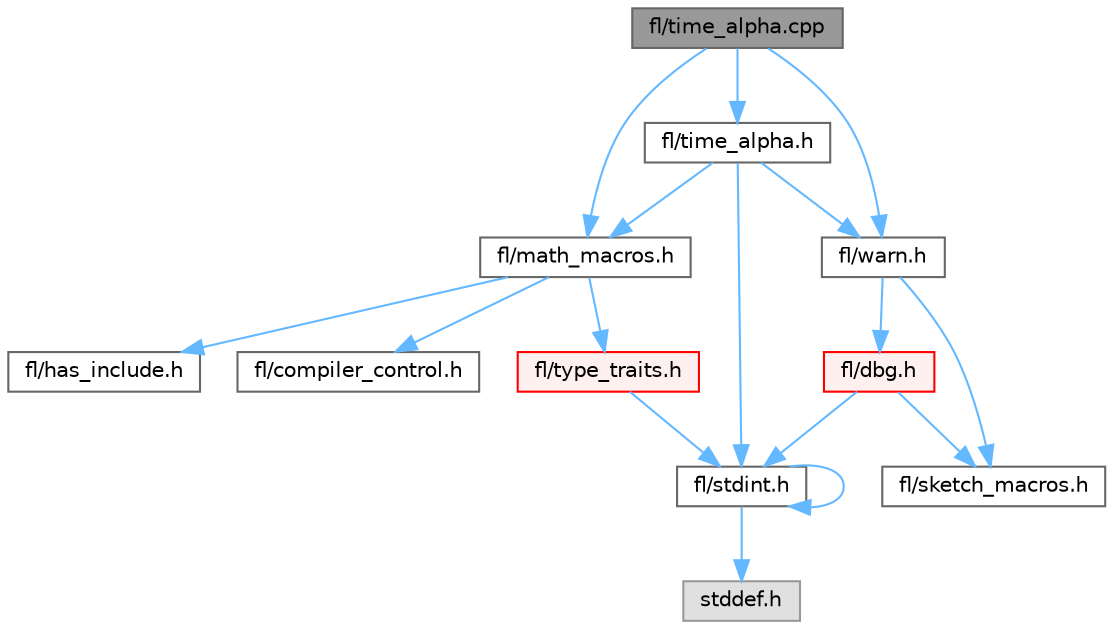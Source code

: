digraph "fl/time_alpha.cpp"
{
 // INTERACTIVE_SVG=YES
 // LATEX_PDF_SIZE
  bgcolor="transparent";
  edge [fontname=Helvetica,fontsize=10,labelfontname=Helvetica,labelfontsize=10];
  node [fontname=Helvetica,fontsize=10,shape=box,height=0.2,width=0.4];
  Node1 [id="Node000001",label="fl/time_alpha.cpp",height=0.2,width=0.4,color="gray40", fillcolor="grey60", style="filled", fontcolor="black",tooltip=" "];
  Node1 -> Node2 [id="edge1_Node000001_Node000002",color="steelblue1",style="solid",tooltip=" "];
  Node2 [id="Node000002",label="fl/time_alpha.h",height=0.2,width=0.4,color="grey40", fillcolor="white", style="filled",URL="$d0/d87/time__alpha_8h.html",tooltip=" "];
  Node2 -> Node3 [id="edge2_Node000002_Node000003",color="steelblue1",style="solid",tooltip=" "];
  Node3 [id="Node000003",label="fl/stdint.h",height=0.2,width=0.4,color="grey40", fillcolor="white", style="filled",URL="$df/dd8/stdint_8h.html",tooltip=" "];
  Node3 -> Node4 [id="edge3_Node000003_Node000004",color="steelblue1",style="solid",tooltip=" "];
  Node4 [id="Node000004",label="stddef.h",height=0.2,width=0.4,color="grey60", fillcolor="#E0E0E0", style="filled",tooltip=" "];
  Node3 -> Node3 [id="edge4_Node000003_Node000003",color="steelblue1",style="solid",tooltip=" "];
  Node2 -> Node5 [id="edge5_Node000002_Node000005",color="steelblue1",style="solid",tooltip=" "];
  Node5 [id="Node000005",label="fl/math_macros.h",height=0.2,width=0.4,color="grey40", fillcolor="white", style="filled",URL="$d8/db8/math__macros_8h.html",tooltip=" "];
  Node5 -> Node6 [id="edge6_Node000005_Node000006",color="steelblue1",style="solid",tooltip=" "];
  Node6 [id="Node000006",label="fl/has_include.h",height=0.2,width=0.4,color="grey40", fillcolor="white", style="filled",URL="$da/d99/has__include_8h.html",tooltip=" "];
  Node5 -> Node7 [id="edge7_Node000005_Node000007",color="steelblue1",style="solid",tooltip=" "];
  Node7 [id="Node000007",label="fl/compiler_control.h",height=0.2,width=0.4,color="grey40", fillcolor="white", style="filled",URL="$d4/d54/compiler__control_8h.html",tooltip=" "];
  Node5 -> Node8 [id="edge8_Node000005_Node000008",color="steelblue1",style="solid",tooltip=" "];
  Node8 [id="Node000008",label="fl/type_traits.h",height=0.2,width=0.4,color="red", fillcolor="#FFF0F0", style="filled",URL="$df/d63/type__traits_8h.html",tooltip=" "];
  Node8 -> Node3 [id="edge9_Node000008_Node000003",color="steelblue1",style="solid",tooltip=" "];
  Node2 -> Node52 [id="edge10_Node000002_Node000052",color="steelblue1",style="solid",tooltip=" "];
  Node52 [id="Node000052",label="fl/warn.h",height=0.2,width=0.4,color="grey40", fillcolor="white", style="filled",URL="$de/d77/warn_8h.html",tooltip=" "];
  Node52 -> Node53 [id="edge11_Node000052_Node000053",color="steelblue1",style="solid",tooltip=" "];
  Node53 [id="Node000053",label="fl/dbg.h",height=0.2,width=0.4,color="red", fillcolor="#FFF0F0", style="filled",URL="$d6/d01/dbg_8h.html",tooltip=" "];
  Node53 -> Node63 [id="edge12_Node000053_Node000063",color="steelblue1",style="solid",tooltip=" "];
  Node63 [id="Node000063",label="fl/sketch_macros.h",height=0.2,width=0.4,color="grey40", fillcolor="white", style="filled",URL="$d1/dbc/sketch__macros_8h.html",tooltip=" "];
  Node53 -> Node3 [id="edge13_Node000053_Node000003",color="steelblue1",style="solid",tooltip=" "];
  Node52 -> Node63 [id="edge14_Node000052_Node000063",color="steelblue1",style="solid",tooltip=" "];
  Node1 -> Node52 [id="edge15_Node000001_Node000052",color="steelblue1",style="solid",tooltip=" "];
  Node1 -> Node5 [id="edge16_Node000001_Node000005",color="steelblue1",style="solid",tooltip=" "];
}
